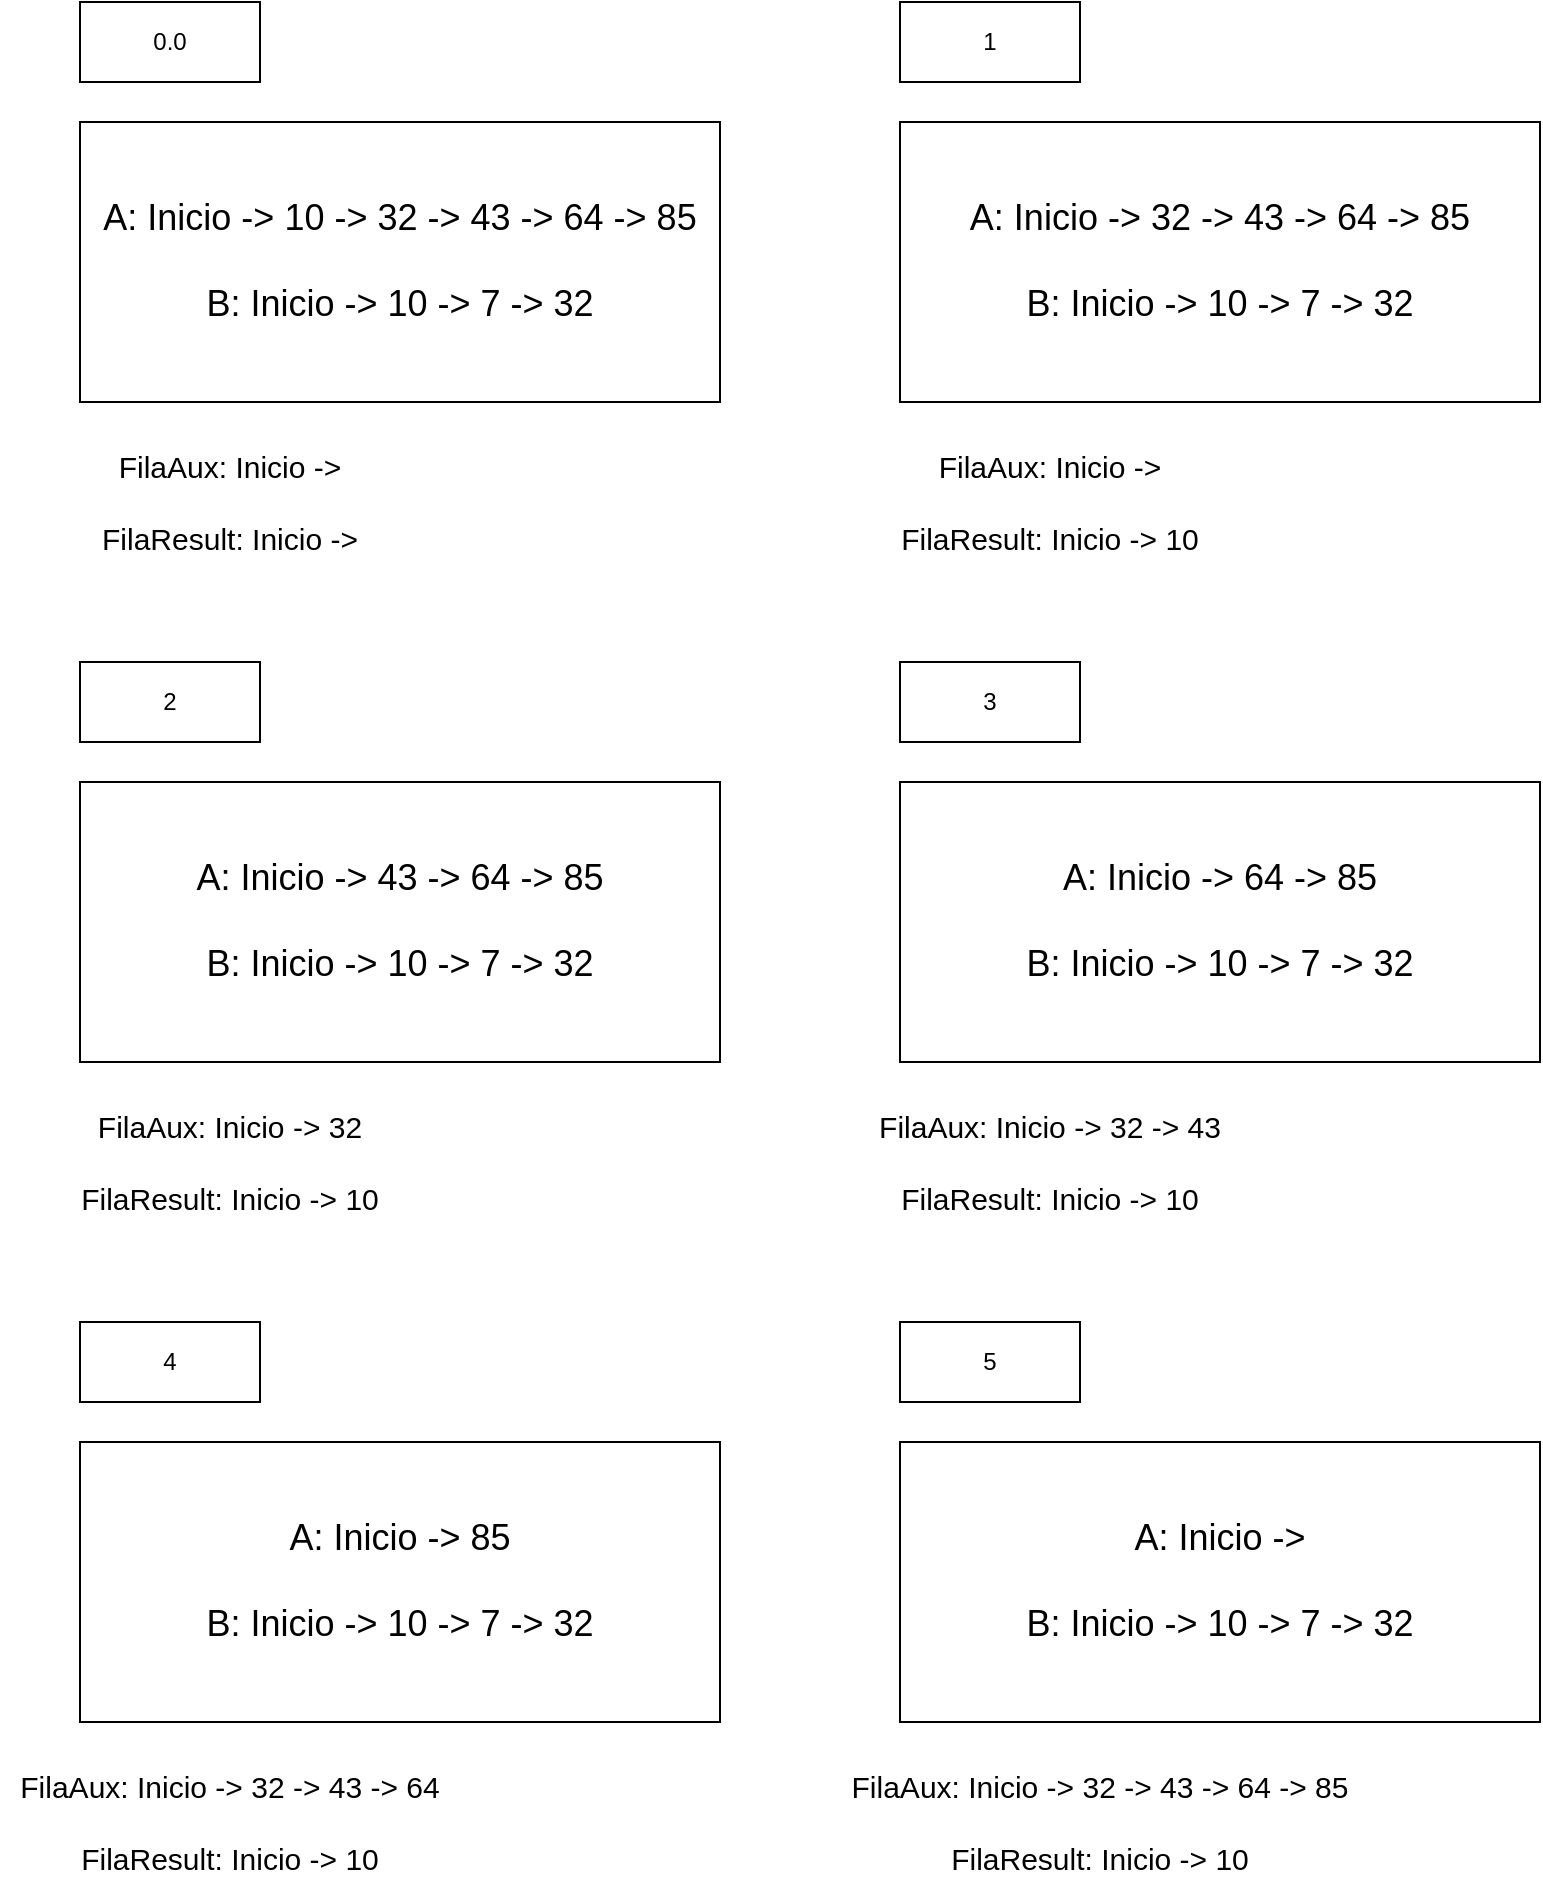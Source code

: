 <mxfile version="24.0.7" type="github" pages="4">
  <diagram name="Page-1" id="5g0Yd5IXbYsbMzt2oUqg">
    <mxGraphModel dx="1434" dy="750" grid="1" gridSize="10" guides="1" tooltips="1" connect="1" arrows="1" fold="1" page="1" pageScale="1" pageWidth="850" pageHeight="1100" math="0" shadow="0">
      <root>
        <mxCell id="0" />
        <mxCell id="1" parent="0" />
        <mxCell id="bThyTMWPluWL3778EPjQ-4" value="" style="rounded=0;whiteSpace=wrap;html=1;" vertex="1" parent="1">
          <mxGeometry x="40" y="80" width="320" height="140" as="geometry" />
        </mxCell>
        <mxCell id="bThyTMWPluWL3778EPjQ-5" value="&lt;div style=&quot;font-size: 18px;&quot;&gt;&lt;font style=&quot;font-size: 18px;&quot;&gt;A: Inicio -&amp;gt; 10 -&amp;gt; 32 -&amp;gt; 43 -&amp;gt; 64 -&amp;gt; 85&lt;/font&gt;&lt;/div&gt;&lt;div style=&quot;font-size: 18px;&quot;&gt;&lt;font style=&quot;font-size: 18px;&quot;&gt;&lt;br&gt;&lt;/font&gt;&lt;/div&gt;&lt;div style=&quot;font-size: 18px;&quot;&gt;&lt;font style=&quot;font-size: 18px;&quot;&gt;&lt;font style=&quot;font-size: 18px;&quot;&gt;B: Inicio -&amp;gt; 10 -&amp;gt; 7 -&amp;gt; 32&lt;/font&gt;&lt;font style=&quot;font-size: 18px;&quot;&gt;&lt;br&gt;&lt;/font&gt;&lt;/font&gt;&lt;/div&gt;" style="text;html=1;align=center;verticalAlign=middle;whiteSpace=wrap;rounded=0;" vertex="1" parent="1">
          <mxGeometry x="40" y="80" width="320" height="140" as="geometry" />
        </mxCell>
        <mxCell id="bThyTMWPluWL3778EPjQ-6" value="&lt;div style=&quot;font-size: 15px;&quot;&gt;FilaAux: Inicio -&amp;gt;&lt;/div&gt;&lt;div style=&quot;font-size: 15px;&quot;&gt;&lt;br style=&quot;font-size: 15px;&quot;&gt;&lt;/div&gt;&lt;div style=&quot;font-size: 15px;&quot;&gt;FilaResult: Inicio -&amp;gt;&lt;br style=&quot;font-size: 15px;&quot;&gt;&lt;/div&gt;" style="text;html=1;align=center;verticalAlign=middle;whiteSpace=wrap;rounded=0;fontSize=15;" vertex="1" parent="1">
          <mxGeometry y="240" width="230" height="60" as="geometry" />
        </mxCell>
        <mxCell id="bThyTMWPluWL3778EPjQ-7" value="" style="rounded=0;whiteSpace=wrap;html=1;" vertex="1" parent="1">
          <mxGeometry x="40" y="20" width="90" height="40" as="geometry" />
        </mxCell>
        <mxCell id="bThyTMWPluWL3778EPjQ-8" value="0.0" style="text;html=1;align=center;verticalAlign=middle;whiteSpace=wrap;rounded=0;" vertex="1" parent="1">
          <mxGeometry x="40" y="20" width="90" height="40" as="geometry" />
        </mxCell>
        <mxCell id="bThyTMWPluWL3778EPjQ-9" value="" style="rounded=0;whiteSpace=wrap;html=1;" vertex="1" parent="1">
          <mxGeometry x="450" y="80" width="320" height="140" as="geometry" />
        </mxCell>
        <mxCell id="bThyTMWPluWL3778EPjQ-10" value="&lt;div style=&quot;font-size: 18px;&quot;&gt;&lt;font style=&quot;font-size: 18px;&quot;&gt;A: Inicio -&amp;gt; 32 -&amp;gt; 43 -&amp;gt; 64 -&amp;gt; 85&lt;/font&gt;&lt;/div&gt;&lt;div style=&quot;font-size: 18px;&quot;&gt;&lt;font style=&quot;font-size: 18px;&quot;&gt;&lt;br&gt;&lt;/font&gt;&lt;/div&gt;&lt;div style=&quot;font-size: 18px;&quot;&gt;&lt;font style=&quot;font-size: 18px;&quot;&gt;&lt;font style=&quot;font-size: 18px;&quot;&gt;B: Inicio -&amp;gt; 10 -&amp;gt; 7 -&amp;gt; 32&lt;/font&gt;&lt;font style=&quot;font-size: 18px;&quot;&gt;&lt;br&gt;&lt;/font&gt;&lt;/font&gt;&lt;/div&gt;" style="text;html=1;align=center;verticalAlign=middle;whiteSpace=wrap;rounded=0;" vertex="1" parent="1">
          <mxGeometry x="450" y="80" width="320" height="140" as="geometry" />
        </mxCell>
        <mxCell id="bThyTMWPluWL3778EPjQ-11" value="&lt;div style=&quot;font-size: 15px;&quot;&gt;FilaAux: Inicio -&amp;gt;&lt;br style=&quot;font-size: 15px;&quot;&gt;&lt;/div&gt;&lt;div style=&quot;font-size: 15px;&quot;&gt;&lt;br style=&quot;font-size: 15px;&quot;&gt;&lt;/div&gt;&lt;div style=&quot;font-size: 15px;&quot;&gt;FilaResult: Inicio -&amp;gt; 10&lt;br style=&quot;font-size: 15px;&quot;&gt;&lt;/div&gt;" style="text;html=1;align=center;verticalAlign=middle;whiteSpace=wrap;rounded=0;fontSize=15;" vertex="1" parent="1">
          <mxGeometry x="410" y="240" width="230" height="60" as="geometry" />
        </mxCell>
        <mxCell id="bThyTMWPluWL3778EPjQ-12" value="" style="rounded=0;whiteSpace=wrap;html=1;" vertex="1" parent="1">
          <mxGeometry x="450" y="20" width="90" height="40" as="geometry" />
        </mxCell>
        <mxCell id="bThyTMWPluWL3778EPjQ-13" value="1" style="text;html=1;align=center;verticalAlign=middle;whiteSpace=wrap;rounded=0;" vertex="1" parent="1">
          <mxGeometry x="450" y="20" width="90" height="40" as="geometry" />
        </mxCell>
        <mxCell id="bThyTMWPluWL3778EPjQ-14" value="" style="rounded=0;whiteSpace=wrap;html=1;" vertex="1" parent="1">
          <mxGeometry x="40" y="410" width="320" height="140" as="geometry" />
        </mxCell>
        <mxCell id="bThyTMWPluWL3778EPjQ-15" value="&lt;div style=&quot;font-size: 18px;&quot;&gt;&lt;font style=&quot;font-size: 18px;&quot;&gt;A: Inicio -&amp;gt; 43 -&amp;gt; 64 -&amp;gt; 85&lt;/font&gt;&lt;/div&gt;&lt;div style=&quot;font-size: 18px;&quot;&gt;&lt;font style=&quot;font-size: 18px;&quot;&gt;&lt;br&gt;&lt;/font&gt;&lt;/div&gt;&lt;div style=&quot;font-size: 18px;&quot;&gt;&lt;font style=&quot;font-size: 18px;&quot;&gt;&lt;font style=&quot;font-size: 18px;&quot;&gt;B: Inicio -&amp;gt; 10 -&amp;gt; 7 -&amp;gt; 32&lt;/font&gt;&lt;font style=&quot;font-size: 18px;&quot;&gt;&lt;br&gt;&lt;/font&gt;&lt;/font&gt;&lt;/div&gt;" style="text;html=1;align=center;verticalAlign=middle;whiteSpace=wrap;rounded=0;" vertex="1" parent="1">
          <mxGeometry x="40" y="410" width="320" height="140" as="geometry" />
        </mxCell>
        <mxCell id="bThyTMWPluWL3778EPjQ-16" value="&lt;div style=&quot;font-size: 15px;&quot;&gt;FilaAux: Inicio -&amp;gt; 32&lt;br style=&quot;font-size: 15px;&quot;&gt;&lt;/div&gt;&lt;div style=&quot;font-size: 15px;&quot;&gt;&lt;br style=&quot;font-size: 15px;&quot;&gt;&lt;/div&gt;&lt;div style=&quot;font-size: 15px;&quot;&gt;FilaResult: Inicio -&amp;gt; 10&lt;br style=&quot;font-size: 15px;&quot;&gt;&lt;/div&gt;" style="text;html=1;align=center;verticalAlign=middle;whiteSpace=wrap;rounded=0;fontSize=15;" vertex="1" parent="1">
          <mxGeometry y="570" width="230" height="60" as="geometry" />
        </mxCell>
        <mxCell id="bThyTMWPluWL3778EPjQ-17" value="" style="rounded=0;whiteSpace=wrap;html=1;" vertex="1" parent="1">
          <mxGeometry x="40" y="350" width="90" height="40" as="geometry" />
        </mxCell>
        <mxCell id="bThyTMWPluWL3778EPjQ-18" value="2" style="text;html=1;align=center;verticalAlign=middle;whiteSpace=wrap;rounded=0;" vertex="1" parent="1">
          <mxGeometry x="40" y="350" width="90" height="40" as="geometry" />
        </mxCell>
        <mxCell id="bThyTMWPluWL3778EPjQ-19" value="" style="rounded=0;whiteSpace=wrap;html=1;" vertex="1" parent="1">
          <mxGeometry x="450" y="410" width="320" height="140" as="geometry" />
        </mxCell>
        <mxCell id="bThyTMWPluWL3778EPjQ-20" value="&lt;div style=&quot;font-size: 18px;&quot;&gt;&lt;font style=&quot;font-size: 18px;&quot;&gt;A: Inicio -&amp;gt; 64 -&amp;gt; 85&lt;/font&gt;&lt;/div&gt;&lt;div style=&quot;font-size: 18px;&quot;&gt;&lt;font style=&quot;font-size: 18px;&quot;&gt;&lt;br&gt;&lt;/font&gt;&lt;/div&gt;&lt;div style=&quot;font-size: 18px;&quot;&gt;&lt;font style=&quot;font-size: 18px;&quot;&gt;&lt;font style=&quot;font-size: 18px;&quot;&gt;B: Inicio -&amp;gt; 10 -&amp;gt; 7 -&amp;gt; 32&lt;/font&gt;&lt;font style=&quot;font-size: 18px;&quot;&gt;&lt;br&gt;&lt;/font&gt;&lt;/font&gt;&lt;/div&gt;" style="text;html=1;align=center;verticalAlign=middle;whiteSpace=wrap;rounded=0;" vertex="1" parent="1">
          <mxGeometry x="450" y="410" width="320" height="140" as="geometry" />
        </mxCell>
        <mxCell id="bThyTMWPluWL3778EPjQ-21" value="&lt;div style=&quot;font-size: 15px;&quot;&gt;FilaAux: Inicio -&amp;gt; 32 -&amp;gt; 43&lt;br style=&quot;font-size: 15px;&quot;&gt;&lt;/div&gt;&lt;div style=&quot;font-size: 15px;&quot;&gt;&lt;br style=&quot;font-size: 15px;&quot;&gt;&lt;/div&gt;&lt;div style=&quot;font-size: 15px;&quot;&gt;FilaResult: Inicio -&amp;gt; 10&lt;br style=&quot;font-size: 15px;&quot;&gt;&lt;/div&gt;" style="text;html=1;align=center;verticalAlign=middle;whiteSpace=wrap;rounded=0;fontSize=15;" vertex="1" parent="1">
          <mxGeometry x="410" y="570" width="230" height="60" as="geometry" />
        </mxCell>
        <mxCell id="bThyTMWPluWL3778EPjQ-22" value="" style="rounded=0;whiteSpace=wrap;html=1;" vertex="1" parent="1">
          <mxGeometry x="450" y="350" width="90" height="40" as="geometry" />
        </mxCell>
        <mxCell id="bThyTMWPluWL3778EPjQ-23" value="3" style="text;html=1;align=center;verticalAlign=middle;whiteSpace=wrap;rounded=0;" vertex="1" parent="1">
          <mxGeometry x="450" y="350" width="90" height="40" as="geometry" />
        </mxCell>
        <mxCell id="bThyTMWPluWL3778EPjQ-24" value="" style="rounded=0;whiteSpace=wrap;html=1;" vertex="1" parent="1">
          <mxGeometry x="40" y="740" width="320" height="140" as="geometry" />
        </mxCell>
        <mxCell id="bThyTMWPluWL3778EPjQ-25" value="&lt;div style=&quot;font-size: 18px;&quot;&gt;&lt;font style=&quot;font-size: 18px;&quot;&gt;A: Inicio -&amp;gt; 85&lt;/font&gt;&lt;/div&gt;&lt;div style=&quot;font-size: 18px;&quot;&gt;&lt;font style=&quot;font-size: 18px;&quot;&gt;&lt;br&gt;&lt;/font&gt;&lt;/div&gt;&lt;div style=&quot;font-size: 18px;&quot;&gt;&lt;font style=&quot;font-size: 18px;&quot;&gt;&lt;font style=&quot;font-size: 18px;&quot;&gt;B: Inicio -&amp;gt; 10 -&amp;gt; 7 -&amp;gt; 32&lt;/font&gt;&lt;font style=&quot;font-size: 18px;&quot;&gt;&lt;br&gt;&lt;/font&gt;&lt;/font&gt;&lt;/div&gt;" style="text;html=1;align=center;verticalAlign=middle;whiteSpace=wrap;rounded=0;" vertex="1" parent="1">
          <mxGeometry x="40" y="740" width="320" height="140" as="geometry" />
        </mxCell>
        <mxCell id="bThyTMWPluWL3778EPjQ-26" value="&lt;div style=&quot;font-size: 15px;&quot;&gt;FilaAux: Inicio -&amp;gt; 32 -&amp;gt; 43 -&amp;gt; 64&lt;br style=&quot;font-size: 15px;&quot;&gt;&lt;/div&gt;&lt;div style=&quot;font-size: 15px;&quot;&gt;&lt;br style=&quot;font-size: 15px;&quot;&gt;&lt;/div&gt;&lt;div style=&quot;font-size: 15px;&quot;&gt;FilaResult: Inicio -&amp;gt; 10&lt;br style=&quot;font-size: 15px;&quot;&gt;&lt;/div&gt;" style="text;html=1;align=center;verticalAlign=middle;whiteSpace=wrap;rounded=0;fontSize=15;" vertex="1" parent="1">
          <mxGeometry y="900" width="230" height="60" as="geometry" />
        </mxCell>
        <mxCell id="bThyTMWPluWL3778EPjQ-27" value="" style="rounded=0;whiteSpace=wrap;html=1;" vertex="1" parent="1">
          <mxGeometry x="40" y="680" width="90" height="40" as="geometry" />
        </mxCell>
        <mxCell id="bThyTMWPluWL3778EPjQ-28" value="4" style="text;html=1;align=center;verticalAlign=middle;whiteSpace=wrap;rounded=0;" vertex="1" parent="1">
          <mxGeometry x="40" y="680" width="90" height="40" as="geometry" />
        </mxCell>
        <mxCell id="bThyTMWPluWL3778EPjQ-29" value="" style="rounded=0;whiteSpace=wrap;html=1;" vertex="1" parent="1">
          <mxGeometry x="450" y="740" width="320" height="140" as="geometry" />
        </mxCell>
        <mxCell id="bThyTMWPluWL3778EPjQ-30" value="&lt;div style=&quot;font-size: 18px;&quot;&gt;&lt;font style=&quot;font-size: 18px;&quot;&gt;A: Inicio -&amp;gt;&lt;br&gt;&lt;/font&gt;&lt;/div&gt;&lt;div style=&quot;font-size: 18px;&quot;&gt;&lt;font style=&quot;font-size: 18px;&quot;&gt;&lt;br&gt;&lt;/font&gt;&lt;/div&gt;&lt;div style=&quot;font-size: 18px;&quot;&gt;&lt;font style=&quot;font-size: 18px;&quot;&gt;&lt;font style=&quot;font-size: 18px;&quot;&gt;B: Inicio -&amp;gt; 10 -&amp;gt; 7 -&amp;gt; 32&lt;/font&gt;&lt;font style=&quot;font-size: 18px;&quot;&gt;&lt;br&gt;&lt;/font&gt;&lt;/font&gt;&lt;/div&gt;" style="text;html=1;align=center;verticalAlign=middle;whiteSpace=wrap;rounded=0;" vertex="1" parent="1">
          <mxGeometry x="450" y="740" width="320" height="140" as="geometry" />
        </mxCell>
        <mxCell id="bThyTMWPluWL3778EPjQ-31" value="&lt;div style=&quot;font-size: 15px;&quot;&gt;FilaAux: Inicio -&amp;gt; 32 -&amp;gt; 43 -&amp;gt; 64 -&amp;gt; 85&lt;br style=&quot;font-size: 15px;&quot;&gt;&lt;/div&gt;&lt;div style=&quot;font-size: 15px;&quot;&gt;&lt;br style=&quot;font-size: 15px;&quot;&gt;&lt;/div&gt;&lt;div style=&quot;font-size: 15px;&quot;&gt;FilaResult: Inicio -&amp;gt; 10&lt;br style=&quot;font-size: 15px;&quot;&gt;&lt;/div&gt;" style="text;html=1;align=center;verticalAlign=middle;whiteSpace=wrap;rounded=0;fontSize=15;" vertex="1" parent="1">
          <mxGeometry x="410" y="900" width="280" height="60" as="geometry" />
        </mxCell>
        <mxCell id="bThyTMWPluWL3778EPjQ-32" value="" style="rounded=0;whiteSpace=wrap;html=1;" vertex="1" parent="1">
          <mxGeometry x="450" y="680" width="90" height="40" as="geometry" />
        </mxCell>
        <mxCell id="bThyTMWPluWL3778EPjQ-33" value="5" style="text;html=1;align=center;verticalAlign=middle;whiteSpace=wrap;rounded=0;" vertex="1" parent="1">
          <mxGeometry x="450" y="680" width="90" height="40" as="geometry" />
        </mxCell>
      </root>
    </mxGraphModel>
  </diagram>
  <diagram name="Page-2" id="-iJvT_hOwHLZns0qrKmi">
    <mxGraphModel dx="1434" dy="750" grid="1" gridSize="10" guides="1" tooltips="1" connect="1" arrows="1" fold="1" page="1" pageScale="1" pageWidth="850" pageHeight="1100" math="0" shadow="0">
      <root>
        <mxCell id="IJjqmRPqJ1MEidAl5n88-0" />
        <mxCell id="IJjqmRPqJ1MEidAl5n88-1" parent="IJjqmRPqJ1MEidAl5n88-0" />
        <mxCell id="IJjqmRPqJ1MEidAl5n88-27" value="" style="rounded=0;whiteSpace=wrap;html=1;" vertex="1" parent="IJjqmRPqJ1MEidAl5n88-1">
          <mxGeometry x="50" y="80" width="320" height="140" as="geometry" />
        </mxCell>
        <mxCell id="IJjqmRPqJ1MEidAl5n88-28" value="&lt;div style=&quot;font-size: 18px;&quot;&gt;&lt;font style=&quot;font-size: 18px;&quot;&gt;A: Inicio -&amp;gt;&lt;br&gt;&lt;/font&gt;&lt;/div&gt;&lt;div style=&quot;font-size: 18px;&quot;&gt;&lt;font style=&quot;font-size: 18px;&quot;&gt;&lt;br&gt;&lt;/font&gt;&lt;/div&gt;&lt;div style=&quot;font-size: 18px;&quot;&gt;&lt;font style=&quot;font-size: 18px;&quot;&gt;&lt;font style=&quot;font-size: 18px;&quot;&gt;B: Inicio -&amp;gt; 7 -&amp;gt; 32&lt;/font&gt;&lt;font style=&quot;font-size: 18px;&quot;&gt;&lt;br&gt;&lt;/font&gt;&lt;/font&gt;&lt;/div&gt;" style="text;html=1;align=center;verticalAlign=middle;whiteSpace=wrap;rounded=0;" vertex="1" parent="IJjqmRPqJ1MEidAl5n88-1">
          <mxGeometry x="50" y="80" width="320" height="140" as="geometry" />
        </mxCell>
        <mxCell id="IJjqmRPqJ1MEidAl5n88-29" value="&lt;div style=&quot;font-size: 15px;&quot;&gt;FilaAux: Inicio -&amp;gt; 32 -&amp;gt; 43 -&amp;gt; 64 -&amp;gt; 85&lt;br style=&quot;font-size: 15px;&quot;&gt;&lt;/div&gt;&lt;div style=&quot;font-size: 15px;&quot;&gt;&lt;br style=&quot;font-size: 15px;&quot;&gt;&lt;/div&gt;&lt;div style=&quot;font-size: 15px;&quot;&gt;FilaResult: Inicio -&amp;gt; 10&lt;br style=&quot;font-size: 15px;&quot;&gt;&lt;/div&gt;" style="text;html=1;align=center;verticalAlign=middle;whiteSpace=wrap;rounded=0;fontSize=15;" vertex="1" parent="IJjqmRPqJ1MEidAl5n88-1">
          <mxGeometry x="10" y="240" width="280" height="60" as="geometry" />
        </mxCell>
        <mxCell id="IJjqmRPqJ1MEidAl5n88-30" value="" style="rounded=0;whiteSpace=wrap;html=1;" vertex="1" parent="IJjqmRPqJ1MEidAl5n88-1">
          <mxGeometry x="50" y="20" width="90" height="40" as="geometry" />
        </mxCell>
        <mxCell id="IJjqmRPqJ1MEidAl5n88-31" value="6" style="text;html=1;align=center;verticalAlign=middle;whiteSpace=wrap;rounded=0;" vertex="1" parent="IJjqmRPqJ1MEidAl5n88-1">
          <mxGeometry x="50" y="20" width="90" height="40" as="geometry" />
        </mxCell>
        <mxCell id="9rWktrnE6TO9M0ugiFey-0" value="" style="rounded=0;whiteSpace=wrap;html=1;" vertex="1" parent="IJjqmRPqJ1MEidAl5n88-1">
          <mxGeometry x="450" y="80" width="320" height="140" as="geometry" />
        </mxCell>
        <mxCell id="9rWktrnE6TO9M0ugiFey-1" value="&lt;div style=&quot;font-size: 18px;&quot;&gt;&lt;font style=&quot;font-size: 18px;&quot;&gt;A: Inicio -&amp;gt;&lt;br&gt;&lt;/font&gt;&lt;/div&gt;&lt;div style=&quot;font-size: 18px;&quot;&gt;&lt;font style=&quot;font-size: 18px;&quot;&gt;&lt;br&gt;&lt;/font&gt;&lt;/div&gt;&lt;div style=&quot;font-size: 18px;&quot;&gt;&lt;font style=&quot;font-size: 18px;&quot;&gt;&lt;font style=&quot;font-size: 18px;&quot;&gt;B: Inicio -&amp;gt; 7 -&amp;gt; 32&lt;/font&gt;&lt;font style=&quot;font-size: 18px;&quot;&gt;&lt;br&gt;&lt;/font&gt;&lt;/font&gt;&lt;/div&gt;" style="text;html=1;align=center;verticalAlign=middle;whiteSpace=wrap;rounded=0;" vertex="1" parent="IJjqmRPqJ1MEidAl5n88-1">
          <mxGeometry x="450" y="80" width="320" height="140" as="geometry" />
        </mxCell>
        <mxCell id="9rWktrnE6TO9M0ugiFey-2" value="&lt;div style=&quot;font-size: 15px;&quot;&gt;FilaAux: Inicio -&amp;gt; 32 -&amp;gt; 43 -&amp;gt; 64 -&amp;gt; 85&lt;br style=&quot;font-size: 15px;&quot;&gt;&lt;/div&gt;&lt;div style=&quot;font-size: 15px;&quot;&gt;&lt;br style=&quot;font-size: 15px;&quot;&gt;&lt;/div&gt;&lt;div style=&quot;font-size: 15px;&quot;&gt;FilaResult: Inicio -&amp;gt; 10&lt;br style=&quot;font-size: 15px;&quot;&gt;&lt;/div&gt;" style="text;html=1;align=center;verticalAlign=middle;whiteSpace=wrap;rounded=0;fontSize=15;" vertex="1" parent="IJjqmRPqJ1MEidAl5n88-1">
          <mxGeometry x="410" y="240" width="280" height="60" as="geometry" />
        </mxCell>
        <mxCell id="9rWktrnE6TO9M0ugiFey-3" value="" style="rounded=0;whiteSpace=wrap;html=1;" vertex="1" parent="IJjqmRPqJ1MEidAl5n88-1">
          <mxGeometry x="450" y="20" width="90" height="40" as="geometry" />
        </mxCell>
        <mxCell id="9rWktrnE6TO9M0ugiFey-4" value="7" style="text;html=1;align=center;verticalAlign=middle;whiteSpace=wrap;rounded=0;" vertex="1" parent="IJjqmRPqJ1MEidAl5n88-1">
          <mxGeometry x="450" y="20" width="90" height="40" as="geometry" />
        </mxCell>
        <mxCell id="9rWktrnE6TO9M0ugiFey-5" value="" style="rounded=1;whiteSpace=wrap;html=1;" vertex="1" parent="IJjqmRPqJ1MEidAl5n88-1">
          <mxGeometry x="770" y="230" width="70" height="40" as="geometry" />
        </mxCell>
        <mxCell id="9rWktrnE6TO9M0ugiFey-6" value="&lt;font style=&quot;font-size: 16px;&quot;&gt;Copy&lt;/font&gt;" style="text;html=1;align=center;verticalAlign=middle;whiteSpace=wrap;rounded=0;" vertex="1" parent="IJjqmRPqJ1MEidAl5n88-1">
          <mxGeometry x="770" y="230" width="70" height="40" as="geometry" />
        </mxCell>
        <mxCell id="9rWktrnE6TO9M0ugiFey-7" value="" style="endArrow=classic;html=1;rounded=0;exitX=0;exitY=0.5;exitDx=0;exitDy=0;" edge="1" parent="IJjqmRPqJ1MEidAl5n88-1" source="9rWktrnE6TO9M0ugiFey-6">
          <mxGeometry width="50" height="50" relative="1" as="geometry">
            <mxPoint x="420" y="300" as="sourcePoint" />
            <mxPoint x="700" y="250" as="targetPoint" />
          </mxGeometry>
        </mxCell>
        <mxCell id="9rWktrnE6TO9M0ugiFey-8" value="" style="rounded=0;whiteSpace=wrap;html=1;" vertex="1" parent="IJjqmRPqJ1MEidAl5n88-1">
          <mxGeometry x="50" y="390" width="320" height="140" as="geometry" />
        </mxCell>
        <mxCell id="9rWktrnE6TO9M0ugiFey-9" value="&lt;div style=&quot;font-size: 18px;&quot;&gt;&lt;font style=&quot;font-size: 18px;&quot;&gt;A: Inicio -&amp;gt; &lt;/font&gt;32 -&amp;gt; 43 -&amp;gt; 64 -&amp;gt; 85&lt;/div&gt;&lt;div style=&quot;font-size: 18px;&quot;&gt;&lt;font style=&quot;font-size: 18px;&quot;&gt;&lt;br&gt;&lt;/font&gt;&lt;/div&gt;&lt;div style=&quot;font-size: 18px;&quot;&gt;&lt;font style=&quot;font-size: 18px;&quot;&gt;&lt;font style=&quot;font-size: 18px;&quot;&gt;B: Inicio -&amp;gt; 7 -&amp;gt; 32&lt;/font&gt;&lt;font style=&quot;font-size: 18px;&quot;&gt;&lt;br&gt;&lt;/font&gt;&lt;/font&gt;&lt;/div&gt;" style="text;html=1;align=center;verticalAlign=middle;whiteSpace=wrap;rounded=0;" vertex="1" parent="IJjqmRPqJ1MEidAl5n88-1">
          <mxGeometry x="50" y="390" width="320" height="140" as="geometry" />
        </mxCell>
        <mxCell id="9rWktrnE6TO9M0ugiFey-10" value="&lt;div style=&quot;font-size: 15px;&quot;&gt;FilaAux: Inicio -&amp;gt; &lt;br style=&quot;font-size: 15px;&quot;&gt;&lt;/div&gt;&lt;div style=&quot;font-size: 15px;&quot;&gt;&lt;br style=&quot;font-size: 15px;&quot;&gt;&lt;/div&gt;&lt;div style=&quot;font-size: 15px;&quot;&gt;FilaResult: Inicio -&amp;gt; 10&lt;br style=&quot;font-size: 15px;&quot;&gt;&lt;/div&gt;" style="text;html=1;align=center;verticalAlign=middle;whiteSpace=wrap;rounded=0;fontSize=15;" vertex="1" parent="IJjqmRPqJ1MEidAl5n88-1">
          <mxGeometry x="10" y="550" width="280" height="60" as="geometry" />
        </mxCell>
        <mxCell id="9rWktrnE6TO9M0ugiFey-11" value="" style="rounded=0;whiteSpace=wrap;html=1;" vertex="1" parent="IJjqmRPqJ1MEidAl5n88-1">
          <mxGeometry x="50" y="330" width="90" height="40" as="geometry" />
        </mxCell>
        <mxCell id="9rWktrnE6TO9M0ugiFey-12" value="8" style="text;html=1;align=center;verticalAlign=middle;whiteSpace=wrap;rounded=0;" vertex="1" parent="IJjqmRPqJ1MEidAl5n88-1">
          <mxGeometry x="50" y="330" width="90" height="40" as="geometry" />
        </mxCell>
        <mxCell id="9rWktrnE6TO9M0ugiFey-13" value="" style="rounded=0;whiteSpace=wrap;html=1;" vertex="1" parent="IJjqmRPqJ1MEidAl5n88-1">
          <mxGeometry x="465" y="390" width="320" height="140" as="geometry" />
        </mxCell>
        <mxCell id="9rWktrnE6TO9M0ugiFey-14" value="&lt;div style=&quot;font-size: 18px;&quot;&gt;&lt;font style=&quot;font-size: 18px;&quot;&gt;A: Inicio &lt;/font&gt;-&amp;gt; 43 -&amp;gt; 64 -&amp;gt; 85&lt;/div&gt;&lt;div style=&quot;font-size: 18px;&quot;&gt;&lt;font style=&quot;font-size: 18px;&quot;&gt;&lt;br&gt;&lt;/font&gt;&lt;/div&gt;&lt;div style=&quot;font-size: 18px;&quot;&gt;&lt;font style=&quot;font-size: 18px;&quot;&gt;&lt;font style=&quot;font-size: 18px;&quot;&gt;B: Inicio -&amp;gt; 7 -&amp;gt; 32&lt;/font&gt;&lt;font style=&quot;font-size: 18px;&quot;&gt;&lt;br&gt;&lt;/font&gt;&lt;/font&gt;&lt;/div&gt;" style="text;html=1;align=center;verticalAlign=middle;whiteSpace=wrap;rounded=0;" vertex="1" parent="IJjqmRPqJ1MEidAl5n88-1">
          <mxGeometry x="465" y="390" width="320" height="140" as="geometry" />
        </mxCell>
        <mxCell id="9rWktrnE6TO9M0ugiFey-15" value="&lt;div style=&quot;font-size: 15px;&quot;&gt;FilaAux: Inicio -&amp;gt; 32&lt;br style=&quot;font-size: 15px;&quot;&gt;&lt;/div&gt;&lt;div style=&quot;font-size: 15px;&quot;&gt;&lt;br style=&quot;font-size: 15px;&quot;&gt;&lt;/div&gt;&lt;div style=&quot;font-size: 15px;&quot;&gt;FilaResult: Inicio -&amp;gt; 10&lt;br style=&quot;font-size: 15px;&quot;&gt;&lt;/div&gt;" style="text;html=1;align=center;verticalAlign=middle;whiteSpace=wrap;rounded=0;fontSize=15;" vertex="1" parent="IJjqmRPqJ1MEidAl5n88-1">
          <mxGeometry x="425" y="550" width="280" height="60" as="geometry" />
        </mxCell>
        <mxCell id="9rWktrnE6TO9M0ugiFey-16" value="" style="rounded=0;whiteSpace=wrap;html=1;" vertex="1" parent="IJjqmRPqJ1MEidAl5n88-1">
          <mxGeometry x="465" y="330" width="90" height="40" as="geometry" />
        </mxCell>
        <mxCell id="9rWktrnE6TO9M0ugiFey-17" value="9" style="text;html=1;align=center;verticalAlign=middle;whiteSpace=wrap;rounded=0;" vertex="1" parent="IJjqmRPqJ1MEidAl5n88-1">
          <mxGeometry x="465" y="330" width="90" height="40" as="geometry" />
        </mxCell>
        <mxCell id="9rWktrnE6TO9M0ugiFey-18" value="" style="rounded=0;whiteSpace=wrap;html=1;" vertex="1" parent="IJjqmRPqJ1MEidAl5n88-1">
          <mxGeometry x="50" y="720" width="320" height="140" as="geometry" />
        </mxCell>
        <mxCell id="9rWktrnE6TO9M0ugiFey-19" value="&lt;div style=&quot;font-size: 18px;&quot;&gt;&lt;font style=&quot;font-size: 18px;&quot;&gt;A: Inicio &lt;/font&gt;-&amp;gt; 64 -&amp;gt; 85&lt;/div&gt;&lt;div style=&quot;font-size: 18px;&quot;&gt;&lt;font style=&quot;font-size: 18px;&quot;&gt;&lt;br&gt;&lt;/font&gt;&lt;/div&gt;&lt;div style=&quot;font-size: 18px;&quot;&gt;&lt;font style=&quot;font-size: 18px;&quot;&gt;&lt;font style=&quot;font-size: 18px;&quot;&gt;B: Inicio -&amp;gt; 7 -&amp;gt; 32&lt;/font&gt;&lt;font style=&quot;font-size: 18px;&quot;&gt;&lt;br&gt;&lt;/font&gt;&lt;/font&gt;&lt;/div&gt;" style="text;html=1;align=center;verticalAlign=middle;whiteSpace=wrap;rounded=0;" vertex="1" parent="IJjqmRPqJ1MEidAl5n88-1">
          <mxGeometry x="50" y="720" width="320" height="140" as="geometry" />
        </mxCell>
        <mxCell id="9rWktrnE6TO9M0ugiFey-20" value="&lt;div style=&quot;font-size: 15px;&quot;&gt;FilaAux: Inicio -&amp;gt; 32 -&amp;gt; 43&lt;br style=&quot;font-size: 15px;&quot;&gt;&lt;/div&gt;&lt;div style=&quot;font-size: 15px;&quot;&gt;&lt;br style=&quot;font-size: 15px;&quot;&gt;&lt;/div&gt;&lt;div style=&quot;font-size: 15px;&quot;&gt;FilaResult: Inicio -&amp;gt; 10&lt;br style=&quot;font-size: 15px;&quot;&gt;&lt;/div&gt;" style="text;html=1;align=center;verticalAlign=middle;whiteSpace=wrap;rounded=0;fontSize=15;" vertex="1" parent="IJjqmRPqJ1MEidAl5n88-1">
          <mxGeometry x="10" y="880" width="280" height="60" as="geometry" />
        </mxCell>
        <mxCell id="9rWktrnE6TO9M0ugiFey-21" value="" style="rounded=0;whiteSpace=wrap;html=1;" vertex="1" parent="IJjqmRPqJ1MEidAl5n88-1">
          <mxGeometry x="50" y="660" width="90" height="40" as="geometry" />
        </mxCell>
        <mxCell id="9rWktrnE6TO9M0ugiFey-22" value="10" style="text;html=1;align=center;verticalAlign=middle;whiteSpace=wrap;rounded=0;" vertex="1" parent="IJjqmRPqJ1MEidAl5n88-1">
          <mxGeometry x="50" y="660" width="90" height="40" as="geometry" />
        </mxCell>
        <mxCell id="9rWktrnE6TO9M0ugiFey-23" value="" style="rounded=0;whiteSpace=wrap;html=1;" vertex="1" parent="IJjqmRPqJ1MEidAl5n88-1">
          <mxGeometry x="450" y="720" width="320" height="140" as="geometry" />
        </mxCell>
        <mxCell id="9rWktrnE6TO9M0ugiFey-24" value="&lt;div style=&quot;font-size: 18px;&quot;&gt;&lt;font style=&quot;font-size: 18px;&quot;&gt;A: Inicio &lt;/font&gt;-&amp;gt; 85&lt;/div&gt;&lt;div style=&quot;font-size: 18px;&quot;&gt;&lt;font style=&quot;font-size: 18px;&quot;&gt;&lt;br&gt;&lt;/font&gt;&lt;/div&gt;&lt;div style=&quot;font-size: 18px;&quot;&gt;&lt;font style=&quot;font-size: 18px;&quot;&gt;&lt;font style=&quot;font-size: 18px;&quot;&gt;B: Inicio -&amp;gt; 7 -&amp;gt; 32&lt;/font&gt;&lt;font style=&quot;font-size: 18px;&quot;&gt;&lt;br&gt;&lt;/font&gt;&lt;/font&gt;&lt;/div&gt;" style="text;html=1;align=center;verticalAlign=middle;whiteSpace=wrap;rounded=0;" vertex="1" parent="IJjqmRPqJ1MEidAl5n88-1">
          <mxGeometry x="450" y="720" width="320" height="140" as="geometry" />
        </mxCell>
        <mxCell id="9rWktrnE6TO9M0ugiFey-25" value="&lt;div style=&quot;font-size: 15px;&quot;&gt;FilaAux: Inicio -&amp;gt; 32 -&amp;gt; 43 -&amp;gt; 64&lt;br style=&quot;font-size: 15px;&quot;&gt;&lt;/div&gt;&lt;div style=&quot;font-size: 15px;&quot;&gt;&lt;br style=&quot;font-size: 15px;&quot;&gt;&lt;/div&gt;&lt;div style=&quot;font-size: 15px;&quot;&gt;FilaResult: Inicio -&amp;gt; 10&lt;br style=&quot;font-size: 15px;&quot;&gt;&lt;/div&gt;" style="text;html=1;align=center;verticalAlign=middle;whiteSpace=wrap;rounded=0;fontSize=15;" vertex="1" parent="IJjqmRPqJ1MEidAl5n88-1">
          <mxGeometry x="410" y="880" width="280" height="60" as="geometry" />
        </mxCell>
        <mxCell id="9rWktrnE6TO9M0ugiFey-26" value="" style="rounded=0;whiteSpace=wrap;html=1;" vertex="1" parent="IJjqmRPqJ1MEidAl5n88-1">
          <mxGeometry x="450" y="660" width="90" height="40" as="geometry" />
        </mxCell>
        <mxCell id="9rWktrnE6TO9M0ugiFey-27" value="11" style="text;html=1;align=center;verticalAlign=middle;whiteSpace=wrap;rounded=0;" vertex="1" parent="IJjqmRPqJ1MEidAl5n88-1">
          <mxGeometry x="450" y="660" width="90" height="40" as="geometry" />
        </mxCell>
      </root>
    </mxGraphModel>
  </diagram>
  <diagram name="Page-3" id="DXZQP1pVr_mh8cYFj3om">
    <mxGraphModel dx="1434" dy="750" grid="1" gridSize="10" guides="1" tooltips="1" connect="1" arrows="1" fold="1" page="1" pageScale="1" pageWidth="850" pageHeight="1100" math="0" shadow="0">
      <root>
        <mxCell id="HriDVlKTwnP9Hahq-CoX-0" />
        <mxCell id="HriDVlKTwnP9Hahq-CoX-1" parent="HriDVlKTwnP9Hahq-CoX-0" />
        <mxCell id="ouPmVKqG5ONRr7UBSuLG-0" value="" style="rounded=0;whiteSpace=wrap;html=1;" vertex="1" parent="HriDVlKTwnP9Hahq-CoX-1">
          <mxGeometry x="50" y="80" width="320" height="140" as="geometry" />
        </mxCell>
        <mxCell id="ouPmVKqG5ONRr7UBSuLG-1" value="&lt;div style=&quot;font-size: 18px;&quot;&gt;&lt;font style=&quot;font-size: 18px;&quot;&gt;A: Inicio &lt;/font&gt;-&amp;gt; &lt;br&gt;&lt;/div&gt;&lt;div style=&quot;font-size: 18px;&quot;&gt;&lt;font style=&quot;font-size: 18px;&quot;&gt;&lt;br&gt;&lt;/font&gt;&lt;/div&gt;&lt;div style=&quot;font-size: 18px;&quot;&gt;&lt;font style=&quot;font-size: 18px;&quot;&gt;&lt;font style=&quot;font-size: 18px;&quot;&gt;B: Inicio -&amp;gt; 7 -&amp;gt; 32&lt;/font&gt;&lt;font style=&quot;font-size: 18px;&quot;&gt;&lt;br&gt;&lt;/font&gt;&lt;/font&gt;&lt;/div&gt;" style="text;html=1;align=center;verticalAlign=middle;whiteSpace=wrap;rounded=0;" vertex="1" parent="HriDVlKTwnP9Hahq-CoX-1">
          <mxGeometry x="50" y="80" width="320" height="140" as="geometry" />
        </mxCell>
        <mxCell id="ouPmVKqG5ONRr7UBSuLG-2" value="&lt;div style=&quot;font-size: 15px;&quot;&gt;FilaAux: Inicio -&amp;gt; 32 -&amp;gt; 43 -&amp;gt; 64 -&amp;gt; 85&lt;br style=&quot;font-size: 15px;&quot;&gt;&lt;/div&gt;&lt;div style=&quot;font-size: 15px;&quot;&gt;&lt;br style=&quot;font-size: 15px;&quot;&gt;&lt;/div&gt;&lt;div style=&quot;font-size: 15px;&quot;&gt;FilaResult: Inicio -&amp;gt; 10&lt;br style=&quot;font-size: 15px;&quot;&gt;&lt;/div&gt;" style="text;html=1;align=center;verticalAlign=middle;whiteSpace=wrap;rounded=0;fontSize=15;" vertex="1" parent="HriDVlKTwnP9Hahq-CoX-1">
          <mxGeometry x="10" y="240" width="280" height="60" as="geometry" />
        </mxCell>
        <mxCell id="ouPmVKqG5ONRr7UBSuLG-3" value="" style="rounded=0;whiteSpace=wrap;html=1;" vertex="1" parent="HriDVlKTwnP9Hahq-CoX-1">
          <mxGeometry x="50" y="20" width="90" height="40" as="geometry" />
        </mxCell>
        <mxCell id="ouPmVKqG5ONRr7UBSuLG-4" value="12" style="text;html=1;align=center;verticalAlign=middle;whiteSpace=wrap;rounded=0;" vertex="1" parent="HriDVlKTwnP9Hahq-CoX-1">
          <mxGeometry x="50" y="20" width="90" height="40" as="geometry" />
        </mxCell>
        <mxCell id="28KV-CDAEPQ6LhCfVKQ_-0" value="" style="rounded=0;whiteSpace=wrap;html=1;" vertex="1" parent="HriDVlKTwnP9Hahq-CoX-1">
          <mxGeometry x="465" y="80" width="320" height="140" as="geometry" />
        </mxCell>
        <mxCell id="28KV-CDAEPQ6LhCfVKQ_-1" value="&lt;div style=&quot;font-size: 18px;&quot;&gt;&lt;font style=&quot;font-size: 18px;&quot;&gt;A: Inicio &lt;/font&gt;-&amp;gt; &lt;br&gt;&lt;/div&gt;&lt;div style=&quot;font-size: 18px;&quot;&gt;&lt;font style=&quot;font-size: 18px;&quot;&gt;&lt;br&gt;&lt;/font&gt;&lt;/div&gt;&lt;div style=&quot;font-size: 18px;&quot;&gt;&lt;font style=&quot;font-size: 18px;&quot;&gt;&lt;font style=&quot;font-size: 18px;&quot;&gt;B: Inicio -&amp;gt; 32&lt;/font&gt;&lt;font style=&quot;font-size: 18px;&quot;&gt;&lt;br&gt;&lt;/font&gt;&lt;/font&gt;&lt;/div&gt;" style="text;html=1;align=center;verticalAlign=middle;whiteSpace=wrap;rounded=0;" vertex="1" parent="HriDVlKTwnP9Hahq-CoX-1">
          <mxGeometry x="465" y="80" width="320" height="140" as="geometry" />
        </mxCell>
        <mxCell id="28KV-CDAEPQ6LhCfVKQ_-2" value="&lt;div style=&quot;font-size: 15px;&quot;&gt;FilaAux: Inicio -&amp;gt; 32 -&amp;gt; 43 -&amp;gt; 64 -&amp;gt; 85&lt;br style=&quot;font-size: 15px;&quot;&gt;&lt;/div&gt;&lt;div style=&quot;font-size: 15px;&quot;&gt;&lt;br style=&quot;font-size: 15px;&quot;&gt;&lt;/div&gt;&lt;div style=&quot;font-size: 15px;&quot;&gt;FilaResult: Inicio -&amp;gt; 10&lt;br style=&quot;font-size: 15px;&quot;&gt;&lt;/div&gt;" style="text;html=1;align=center;verticalAlign=middle;whiteSpace=wrap;rounded=0;fontSize=15;" vertex="1" parent="HriDVlKTwnP9Hahq-CoX-1">
          <mxGeometry x="425" y="240" width="280" height="60" as="geometry" />
        </mxCell>
        <mxCell id="28KV-CDAEPQ6LhCfVKQ_-3" value="" style="rounded=0;whiteSpace=wrap;html=1;" vertex="1" parent="HriDVlKTwnP9Hahq-CoX-1">
          <mxGeometry x="465" y="20" width="90" height="40" as="geometry" />
        </mxCell>
        <mxCell id="28KV-CDAEPQ6LhCfVKQ_-4" value="13" style="text;html=1;align=center;verticalAlign=middle;whiteSpace=wrap;rounded=0;" vertex="1" parent="HriDVlKTwnP9Hahq-CoX-1">
          <mxGeometry x="465" y="20" width="90" height="40" as="geometry" />
        </mxCell>
        <mxCell id="28KV-CDAEPQ6LhCfVKQ_-5" value="" style="rounded=0;whiteSpace=wrap;html=1;" vertex="1" parent="HriDVlKTwnP9Hahq-CoX-1">
          <mxGeometry x="50" y="410" width="320" height="140" as="geometry" />
        </mxCell>
        <mxCell id="28KV-CDAEPQ6LhCfVKQ_-6" value="&lt;div style=&quot;font-size: 18px;&quot;&gt;&lt;font style=&quot;font-size: 18px;&quot;&gt;A: Inicio &lt;/font&gt;-&amp;gt; &lt;br&gt;&lt;/div&gt;&lt;div style=&quot;font-size: 18px;&quot;&gt;&lt;font style=&quot;font-size: 18px;&quot;&gt;&lt;br&gt;&lt;/font&gt;&lt;/div&gt;&lt;div style=&quot;font-size: 18px;&quot;&gt;&lt;font style=&quot;font-size: 18px;&quot;&gt;&lt;font style=&quot;font-size: 18px;&quot;&gt;B: Inicio -&amp;gt; 32&lt;/font&gt;&lt;font style=&quot;font-size: 18px;&quot;&gt;&lt;br&gt;&lt;/font&gt;&lt;/font&gt;&lt;/div&gt;" style="text;html=1;align=center;verticalAlign=middle;whiteSpace=wrap;rounded=0;" vertex="1" parent="HriDVlKTwnP9Hahq-CoX-1">
          <mxGeometry x="50" y="410" width="320" height="140" as="geometry" />
        </mxCell>
        <mxCell id="28KV-CDAEPQ6LhCfVKQ_-7" value="&lt;div style=&quot;font-size: 15px;&quot;&gt;FilaAux: Inicio -&amp;gt; 32 -&amp;gt; 43 -&amp;gt; 64 -&amp;gt; 85&lt;br style=&quot;font-size: 15px;&quot;&gt;&lt;/div&gt;&lt;div style=&quot;font-size: 15px;&quot;&gt;&lt;br style=&quot;font-size: 15px;&quot;&gt;&lt;/div&gt;&lt;div style=&quot;font-size: 15px;&quot;&gt;FilaResult: Inicio -&amp;gt; 10&lt;br style=&quot;font-size: 15px;&quot;&gt;&lt;/div&gt;" style="text;html=1;align=center;verticalAlign=middle;whiteSpace=wrap;rounded=0;fontSize=15;" vertex="1" parent="HriDVlKTwnP9Hahq-CoX-1">
          <mxGeometry x="10" y="570" width="280" height="60" as="geometry" />
        </mxCell>
        <mxCell id="28KV-CDAEPQ6LhCfVKQ_-8" value="" style="rounded=0;whiteSpace=wrap;html=1;" vertex="1" parent="HriDVlKTwnP9Hahq-CoX-1">
          <mxGeometry x="50" y="350" width="90" height="40" as="geometry" />
        </mxCell>
        <mxCell id="28KV-CDAEPQ6LhCfVKQ_-9" value="14" style="text;html=1;align=center;verticalAlign=middle;whiteSpace=wrap;rounded=0;" vertex="1" parent="HriDVlKTwnP9Hahq-CoX-1">
          <mxGeometry x="50" y="350" width="90" height="40" as="geometry" />
        </mxCell>
        <mxCell id="_7XXLgPcYpVdVNhvDaOb-0" value="" style="rounded=1;whiteSpace=wrap;html=1;" vertex="1" parent="HriDVlKTwnP9Hahq-CoX-1">
          <mxGeometry x="360" y="560" width="70" height="40" as="geometry" />
        </mxCell>
        <mxCell id="_7XXLgPcYpVdVNhvDaOb-1" value="&lt;font style=&quot;font-size: 16px;&quot;&gt;Copy&lt;/font&gt;" style="text;html=1;align=center;verticalAlign=middle;whiteSpace=wrap;rounded=0;" vertex="1" parent="HriDVlKTwnP9Hahq-CoX-1">
          <mxGeometry x="360" y="560" width="70" height="40" as="geometry" />
        </mxCell>
        <mxCell id="_7XXLgPcYpVdVNhvDaOb-2" value="" style="endArrow=classic;html=1;rounded=0;exitX=0;exitY=0.5;exitDx=0;exitDy=0;" edge="1" source="_7XXLgPcYpVdVNhvDaOb-1" parent="HriDVlKTwnP9Hahq-CoX-1">
          <mxGeometry width="50" height="50" relative="1" as="geometry">
            <mxPoint x="10" y="630" as="sourcePoint" />
            <mxPoint x="290" y="580" as="targetPoint" />
          </mxGeometry>
        </mxCell>
        <mxCell id="_7XXLgPcYpVdVNhvDaOb-3" value="" style="rounded=0;whiteSpace=wrap;html=1;" vertex="1" parent="HriDVlKTwnP9Hahq-CoX-1">
          <mxGeometry x="500" y="410" width="320" height="140" as="geometry" />
        </mxCell>
        <mxCell id="_7XXLgPcYpVdVNhvDaOb-4" value="&lt;div style=&quot;font-size: 18px;&quot;&gt;&lt;font style=&quot;font-size: 18px;&quot;&gt;A: Inicio &lt;/font&gt;-&amp;gt;&amp;nbsp;32 -&amp;gt; 43 -&amp;gt; 64 -&amp;gt; 85 &lt;/div&gt;&lt;div style=&quot;font-size: 18px;&quot;&gt;&lt;font style=&quot;font-size: 18px;&quot;&gt;&lt;br&gt;&lt;/font&gt;&lt;/div&gt;&lt;div style=&quot;font-size: 18px;&quot;&gt;&lt;font style=&quot;font-size: 18px;&quot;&gt;&lt;font style=&quot;font-size: 18px;&quot;&gt;B: Inicio -&amp;gt; 32&lt;/font&gt;&lt;font style=&quot;font-size: 18px;&quot;&gt;&lt;br&gt;&lt;/font&gt;&lt;/font&gt;&lt;/div&gt;" style="text;html=1;align=center;verticalAlign=middle;whiteSpace=wrap;rounded=0;" vertex="1" parent="HriDVlKTwnP9Hahq-CoX-1">
          <mxGeometry x="500" y="410" width="320" height="140" as="geometry" />
        </mxCell>
        <mxCell id="_7XXLgPcYpVdVNhvDaOb-5" value="&lt;div style=&quot;font-size: 15px;&quot;&gt;FilaAux: Inicio -&amp;gt; &lt;br style=&quot;font-size: 15px;&quot;&gt;&lt;/div&gt;&lt;div style=&quot;font-size: 15px;&quot;&gt;&lt;br style=&quot;font-size: 15px;&quot;&gt;&lt;/div&gt;&lt;div style=&quot;font-size: 15px;&quot;&gt;FilaResult: Inicio -&amp;gt; 10&lt;br style=&quot;font-size: 15px;&quot;&gt;&lt;/div&gt;" style="text;html=1;align=center;verticalAlign=middle;whiteSpace=wrap;rounded=0;fontSize=15;" vertex="1" parent="HriDVlKTwnP9Hahq-CoX-1">
          <mxGeometry x="460" y="570" width="280" height="60" as="geometry" />
        </mxCell>
        <mxCell id="_7XXLgPcYpVdVNhvDaOb-6" value="" style="rounded=0;whiteSpace=wrap;html=1;" vertex="1" parent="HriDVlKTwnP9Hahq-CoX-1">
          <mxGeometry x="500" y="350" width="90" height="40" as="geometry" />
        </mxCell>
        <mxCell id="_7XXLgPcYpVdVNhvDaOb-7" value="15" style="text;html=1;align=center;verticalAlign=middle;whiteSpace=wrap;rounded=0;" vertex="1" parent="HriDVlKTwnP9Hahq-CoX-1">
          <mxGeometry x="500" y="350" width="90" height="40" as="geometry" />
        </mxCell>
        <mxCell id="_7XXLgPcYpVdVNhvDaOb-8" value="" style="rounded=0;whiteSpace=wrap;html=1;" vertex="1" parent="HriDVlKTwnP9Hahq-CoX-1">
          <mxGeometry x="50" y="740" width="320" height="140" as="geometry" />
        </mxCell>
        <mxCell id="_7XXLgPcYpVdVNhvDaOb-9" value="&lt;div style=&quot;font-size: 18px;&quot;&gt;&lt;font style=&quot;font-size: 18px;&quot;&gt;A: Inicio &lt;/font&gt;-&amp;gt; 43 -&amp;gt; 64 -&amp;gt; 85 &lt;/div&gt;&lt;div style=&quot;font-size: 18px;&quot;&gt;&lt;font style=&quot;font-size: 18px;&quot;&gt;&lt;br&gt;&lt;/font&gt;&lt;/div&gt;&lt;div style=&quot;font-size: 18px;&quot;&gt;&lt;font style=&quot;font-size: 18px;&quot;&gt;&lt;font style=&quot;font-size: 18px;&quot;&gt;B: Inicio -&amp;gt; 32&lt;/font&gt;&lt;font style=&quot;font-size: 18px;&quot;&gt;&lt;br&gt;&lt;/font&gt;&lt;/font&gt;&lt;/div&gt;" style="text;html=1;align=center;verticalAlign=middle;whiteSpace=wrap;rounded=0;" vertex="1" parent="HriDVlKTwnP9Hahq-CoX-1">
          <mxGeometry x="50" y="740" width="320" height="140" as="geometry" />
        </mxCell>
        <mxCell id="_7XXLgPcYpVdVNhvDaOb-10" value="&lt;div style=&quot;font-size: 15px;&quot;&gt;FilaAux: Inicio -&amp;gt; &lt;br style=&quot;font-size: 15px;&quot;&gt;&lt;/div&gt;&lt;div style=&quot;font-size: 15px;&quot;&gt;&lt;br style=&quot;font-size: 15px;&quot;&gt;&lt;/div&gt;&lt;div style=&quot;font-size: 15px;&quot;&gt;FilaResult: Inicio -&amp;gt; 10 -&amp;gt; 32&lt;br style=&quot;font-size: 15px;&quot;&gt;&lt;/div&gt;" style="text;html=1;align=center;verticalAlign=middle;whiteSpace=wrap;rounded=0;fontSize=15;" vertex="1" parent="HriDVlKTwnP9Hahq-CoX-1">
          <mxGeometry x="10" y="900" width="280" height="60" as="geometry" />
        </mxCell>
        <mxCell id="_7XXLgPcYpVdVNhvDaOb-11" value="" style="rounded=0;whiteSpace=wrap;html=1;" vertex="1" parent="HriDVlKTwnP9Hahq-CoX-1">
          <mxGeometry x="50" y="680" width="90" height="40" as="geometry" />
        </mxCell>
        <mxCell id="_7XXLgPcYpVdVNhvDaOb-12" value="16" style="text;html=1;align=center;verticalAlign=middle;whiteSpace=wrap;rounded=0;" vertex="1" parent="HriDVlKTwnP9Hahq-CoX-1">
          <mxGeometry x="50" y="680" width="90" height="40" as="geometry" />
        </mxCell>
        <mxCell id="_7XXLgPcYpVdVNhvDaOb-13" value="" style="rounded=0;whiteSpace=wrap;html=1;" vertex="1" parent="HriDVlKTwnP9Hahq-CoX-1">
          <mxGeometry x="490" y="740" width="320" height="140" as="geometry" />
        </mxCell>
        <mxCell id="_7XXLgPcYpVdVNhvDaOb-14" value="&lt;div style=&quot;font-size: 18px;&quot;&gt;&lt;font style=&quot;font-size: 18px;&quot;&gt;A: Inicio &lt;/font&gt;-&amp;gt; 64 -&amp;gt; 85 &lt;/div&gt;&lt;div style=&quot;font-size: 18px;&quot;&gt;&lt;font style=&quot;font-size: 18px;&quot;&gt;&lt;br&gt;&lt;/font&gt;&lt;/div&gt;&lt;div style=&quot;font-size: 18px;&quot;&gt;&lt;font style=&quot;font-size: 18px;&quot;&gt;&lt;font style=&quot;font-size: 18px;&quot;&gt;B: Inicio -&amp;gt; 32&lt;/font&gt;&lt;font style=&quot;font-size: 18px;&quot;&gt;&lt;br&gt;&lt;/font&gt;&lt;/font&gt;&lt;/div&gt;" style="text;html=1;align=center;verticalAlign=middle;whiteSpace=wrap;rounded=0;" vertex="1" parent="HriDVlKTwnP9Hahq-CoX-1">
          <mxGeometry x="490" y="740" width="320" height="140" as="geometry" />
        </mxCell>
        <mxCell id="_7XXLgPcYpVdVNhvDaOb-15" value="&lt;div style=&quot;font-size: 15px;&quot;&gt;FilaAux: Inicio -&amp;gt; 43&lt;br style=&quot;font-size: 15px;&quot;&gt;&lt;/div&gt;&lt;div style=&quot;font-size: 15px;&quot;&gt;&lt;br style=&quot;font-size: 15px;&quot;&gt;&lt;/div&gt;&lt;div style=&quot;font-size: 15px;&quot;&gt;FilaResult: Inicio -&amp;gt; 10 -&amp;gt; 32&lt;br style=&quot;font-size: 15px;&quot;&gt;&lt;/div&gt;" style="text;html=1;align=center;verticalAlign=middle;whiteSpace=wrap;rounded=0;fontSize=15;" vertex="1" parent="HriDVlKTwnP9Hahq-CoX-1">
          <mxGeometry x="450" y="900" width="280" height="60" as="geometry" />
        </mxCell>
        <mxCell id="_7XXLgPcYpVdVNhvDaOb-16" value="" style="rounded=0;whiteSpace=wrap;html=1;" vertex="1" parent="HriDVlKTwnP9Hahq-CoX-1">
          <mxGeometry x="490" y="680" width="90" height="40" as="geometry" />
        </mxCell>
        <mxCell id="_7XXLgPcYpVdVNhvDaOb-17" value="&lt;div&gt;17&lt;/div&gt;" style="text;html=1;align=center;verticalAlign=middle;whiteSpace=wrap;rounded=0;" vertex="1" parent="HriDVlKTwnP9Hahq-CoX-1">
          <mxGeometry x="490" y="680" width="90" height="40" as="geometry" />
        </mxCell>
      </root>
    </mxGraphModel>
  </diagram>
  <diagram name="Page-4" id="mBsxDiOSPf2KxFdFzkzp">
    <mxGraphModel dx="1434" dy="750" grid="1" gridSize="10" guides="1" tooltips="1" connect="1" arrows="1" fold="1" page="1" pageScale="1" pageWidth="850" pageHeight="1100" math="0" shadow="0">
      <root>
        <mxCell id="TRMaIz-ZIz2-oLeZeGUC-0" />
        <mxCell id="TRMaIz-ZIz2-oLeZeGUC-1" parent="TRMaIz-ZIz2-oLeZeGUC-0" />
        <mxCell id="UqZgty4LVOvfOpkW-D8d-0" value="" style="rounded=0;whiteSpace=wrap;html=1;" vertex="1" parent="TRMaIz-ZIz2-oLeZeGUC-1">
          <mxGeometry x="50" y="80" width="320" height="140" as="geometry" />
        </mxCell>
        <mxCell id="UqZgty4LVOvfOpkW-D8d-1" value="&lt;div style=&quot;font-size: 18px;&quot;&gt;&lt;font style=&quot;font-size: 18px;&quot;&gt;A: Inicio &lt;/font&gt;-&amp;gt; 85 &lt;/div&gt;&lt;div style=&quot;font-size: 18px;&quot;&gt;&lt;font style=&quot;font-size: 18px;&quot;&gt;&lt;br&gt;&lt;/font&gt;&lt;/div&gt;&lt;div style=&quot;font-size: 18px;&quot;&gt;&lt;font style=&quot;font-size: 18px;&quot;&gt;&lt;font style=&quot;font-size: 18px;&quot;&gt;B: Inicio -&amp;gt; 32&lt;/font&gt;&lt;font style=&quot;font-size: 18px;&quot;&gt;&lt;br&gt;&lt;/font&gt;&lt;/font&gt;&lt;/div&gt;" style="text;html=1;align=center;verticalAlign=middle;whiteSpace=wrap;rounded=0;" vertex="1" parent="TRMaIz-ZIz2-oLeZeGUC-1">
          <mxGeometry x="50" y="80" width="320" height="140" as="geometry" />
        </mxCell>
        <mxCell id="UqZgty4LVOvfOpkW-D8d-2" value="&lt;div style=&quot;font-size: 15px;&quot;&gt;FilaAux: Inicio -&amp;gt; 43 -&amp;gt; 64&lt;/div&gt;&lt;div style=&quot;font-size: 15px;&quot;&gt;&lt;br style=&quot;font-size: 15px;&quot;&gt;&lt;/div&gt;&lt;div style=&quot;font-size: 15px;&quot;&gt;FilaResult: Inicio -&amp;gt; 10 -&amp;gt; 32&lt;br style=&quot;font-size: 15px;&quot;&gt;&lt;/div&gt;" style="text;html=1;align=center;verticalAlign=middle;whiteSpace=wrap;rounded=0;fontSize=15;" vertex="1" parent="TRMaIz-ZIz2-oLeZeGUC-1">
          <mxGeometry x="10" y="240" width="280" height="60" as="geometry" />
        </mxCell>
        <mxCell id="UqZgty4LVOvfOpkW-D8d-3" value="" style="rounded=0;whiteSpace=wrap;html=1;" vertex="1" parent="TRMaIz-ZIz2-oLeZeGUC-1">
          <mxGeometry x="50" y="20" width="90" height="40" as="geometry" />
        </mxCell>
        <mxCell id="UqZgty4LVOvfOpkW-D8d-4" value="18" style="text;html=1;align=center;verticalAlign=middle;whiteSpace=wrap;rounded=0;" vertex="1" parent="TRMaIz-ZIz2-oLeZeGUC-1">
          <mxGeometry x="50" y="20" width="90" height="40" as="geometry" />
        </mxCell>
        <mxCell id="Gia3OzreHK13vsVEQtkB-0" value="" style="rounded=0;whiteSpace=wrap;html=1;" vertex="1" parent="TRMaIz-ZIz2-oLeZeGUC-1">
          <mxGeometry x="460" y="80" width="320" height="140" as="geometry" />
        </mxCell>
        <mxCell id="Gia3OzreHK13vsVEQtkB-1" value="&lt;div style=&quot;font-size: 18px;&quot;&gt;&lt;font style=&quot;font-size: 18px;&quot;&gt;A: Inicio &lt;/font&gt;-&amp;gt; &lt;/div&gt;&lt;div style=&quot;font-size: 18px;&quot;&gt;&lt;font style=&quot;font-size: 18px;&quot;&gt;&lt;br&gt;&lt;/font&gt;&lt;/div&gt;&lt;div style=&quot;font-size: 18px;&quot;&gt;&lt;font style=&quot;font-size: 18px;&quot;&gt;&lt;font style=&quot;font-size: 18px;&quot;&gt;B: Inicio -&amp;gt; 32&lt;/font&gt;&lt;font style=&quot;font-size: 18px;&quot;&gt;&lt;br&gt;&lt;/font&gt;&lt;/font&gt;&lt;/div&gt;" style="text;html=1;align=center;verticalAlign=middle;whiteSpace=wrap;rounded=0;" vertex="1" parent="TRMaIz-ZIz2-oLeZeGUC-1">
          <mxGeometry x="460" y="80" width="320" height="140" as="geometry" />
        </mxCell>
        <mxCell id="Gia3OzreHK13vsVEQtkB-2" value="&lt;div style=&quot;font-size: 15px;&quot;&gt;FilaAux: Inicio -&amp;gt; 43 -&amp;gt; 64 -&amp;gt; 85&lt;br&gt;&lt;/div&gt;&lt;div style=&quot;font-size: 15px;&quot;&gt;&lt;br style=&quot;font-size: 15px;&quot;&gt;&lt;/div&gt;&lt;div style=&quot;font-size: 15px;&quot;&gt;FilaResult: Inicio -&amp;gt; 10 -&amp;gt; 32&lt;br style=&quot;font-size: 15px;&quot;&gt;&lt;/div&gt;" style="text;html=1;align=center;verticalAlign=middle;whiteSpace=wrap;rounded=0;fontSize=15;" vertex="1" parent="TRMaIz-ZIz2-oLeZeGUC-1">
          <mxGeometry x="420" y="240" width="280" height="60" as="geometry" />
        </mxCell>
        <mxCell id="Gia3OzreHK13vsVEQtkB-3" value="" style="rounded=0;whiteSpace=wrap;html=1;" vertex="1" parent="TRMaIz-ZIz2-oLeZeGUC-1">
          <mxGeometry x="460" y="20" width="90" height="40" as="geometry" />
        </mxCell>
        <mxCell id="Gia3OzreHK13vsVEQtkB-4" value="19" style="text;html=1;align=center;verticalAlign=middle;whiteSpace=wrap;rounded=0;" vertex="1" parent="TRMaIz-ZIz2-oLeZeGUC-1">
          <mxGeometry x="460" y="20" width="90" height="40" as="geometry" />
        </mxCell>
        <mxCell id="Gia3OzreHK13vsVEQtkB-5" value="" style="rounded=0;whiteSpace=wrap;html=1;" vertex="1" parent="TRMaIz-ZIz2-oLeZeGUC-1">
          <mxGeometry x="50" y="400" width="320" height="140" as="geometry" />
        </mxCell>
        <mxCell id="Gia3OzreHK13vsVEQtkB-6" value="&lt;div style=&quot;font-size: 18px;&quot;&gt;&lt;font style=&quot;font-size: 18px;&quot;&gt;A: Inicio &lt;/font&gt;-&amp;gt; &lt;/div&gt;&lt;div style=&quot;font-size: 18px;&quot;&gt;&lt;font style=&quot;font-size: 18px;&quot;&gt;&lt;br&gt;&lt;/font&gt;&lt;/div&gt;&lt;div style=&quot;font-size: 18px;&quot;&gt;&lt;font style=&quot;font-size: 18px;&quot;&gt;&lt;font style=&quot;font-size: 18px;&quot;&gt;B: Inicio -&amp;gt; &lt;br&gt;&lt;/font&gt;&lt;/font&gt;&lt;/div&gt;" style="text;html=1;align=center;verticalAlign=middle;whiteSpace=wrap;rounded=0;" vertex="1" parent="TRMaIz-ZIz2-oLeZeGUC-1">
          <mxGeometry x="50" y="400" width="320" height="140" as="geometry" />
        </mxCell>
        <mxCell id="Gia3OzreHK13vsVEQtkB-7" value="&lt;div style=&quot;font-size: 15px;&quot;&gt;FilaAux: Inicio -&amp;gt; 43 -&amp;gt; 64 -&amp;gt; 85&lt;br&gt;&lt;/div&gt;&lt;div style=&quot;font-size: 15px;&quot;&gt;&lt;br style=&quot;font-size: 15px;&quot;&gt;&lt;/div&gt;&lt;div style=&quot;font-size: 15px;&quot;&gt;FilaResult: Inicio -&amp;gt; 10 -&amp;gt; 32&lt;br style=&quot;font-size: 15px;&quot;&gt;&lt;/div&gt;" style="text;html=1;align=center;verticalAlign=middle;whiteSpace=wrap;rounded=0;fontSize=15;" vertex="1" parent="TRMaIz-ZIz2-oLeZeGUC-1">
          <mxGeometry x="10" y="560" width="280" height="60" as="geometry" />
        </mxCell>
        <mxCell id="Gia3OzreHK13vsVEQtkB-8" value="" style="rounded=0;whiteSpace=wrap;html=1;" vertex="1" parent="TRMaIz-ZIz2-oLeZeGUC-1">
          <mxGeometry x="50" y="340" width="90" height="40" as="geometry" />
        </mxCell>
        <mxCell id="Gia3OzreHK13vsVEQtkB-9" value="20" style="text;html=1;align=center;verticalAlign=middle;whiteSpace=wrap;rounded=0;" vertex="1" parent="TRMaIz-ZIz2-oLeZeGUC-1">
          <mxGeometry x="50" y="340" width="90" height="40" as="geometry" />
        </mxCell>
        <mxCell id="8kv1chNitcfREkyRA5XA-5" value="" style="rounded=1;whiteSpace=wrap;html=1;" vertex="1" parent="TRMaIz-ZIz2-oLeZeGUC-1">
          <mxGeometry x="350" y="550" width="70" height="40" as="geometry" />
        </mxCell>
        <mxCell id="8kv1chNitcfREkyRA5XA-6" value="&lt;font style=&quot;font-size: 16px;&quot;&gt;Copy&lt;/font&gt;" style="text;html=1;align=center;verticalAlign=middle;whiteSpace=wrap;rounded=0;" vertex="1" parent="TRMaIz-ZIz2-oLeZeGUC-1">
          <mxGeometry x="350" y="550" width="70" height="40" as="geometry" />
        </mxCell>
        <mxCell id="8kv1chNitcfREkyRA5XA-7" value="" style="endArrow=classic;html=1;rounded=0;exitX=0;exitY=0.5;exitDx=0;exitDy=0;" edge="1" source="8kv1chNitcfREkyRA5XA-6" parent="TRMaIz-ZIz2-oLeZeGUC-1">
          <mxGeometry width="50" height="50" relative="1" as="geometry">
            <mxPoint y="620" as="sourcePoint" />
            <mxPoint x="280" y="570" as="targetPoint" />
          </mxGeometry>
        </mxCell>
        <mxCell id="8kv1chNitcfREkyRA5XA-8" value="" style="rounded=0;whiteSpace=wrap;html=1;" vertex="1" parent="TRMaIz-ZIz2-oLeZeGUC-1">
          <mxGeometry x="480" y="400" width="320" height="140" as="geometry" />
        </mxCell>
        <mxCell id="8kv1chNitcfREkyRA5XA-9" value="&lt;div style=&quot;font-size: 18px;&quot;&gt;&lt;font style=&quot;font-size: 18px;&quot;&gt;A: Inicio &lt;/font&gt;-&amp;gt; 43 -&amp;gt; 64 -&amp;gt; 85&lt;/div&gt;&lt;div style=&quot;font-size: 18px;&quot;&gt;&lt;font style=&quot;font-size: 18px;&quot;&gt;&lt;br&gt;&lt;/font&gt;&lt;/div&gt;&lt;div style=&quot;font-size: 18px;&quot;&gt;&lt;font style=&quot;font-size: 18px;&quot;&gt;&lt;font style=&quot;font-size: 18px;&quot;&gt;B: Inicio -&amp;gt; &lt;br&gt;&lt;/font&gt;&lt;/font&gt;&lt;/div&gt;" style="text;html=1;align=center;verticalAlign=middle;whiteSpace=wrap;rounded=0;" vertex="1" parent="TRMaIz-ZIz2-oLeZeGUC-1">
          <mxGeometry x="480" y="400" width="320" height="140" as="geometry" />
        </mxCell>
        <mxCell id="8kv1chNitcfREkyRA5XA-10" value="&lt;div style=&quot;font-size: 15px;&quot;&gt;FilaAux: Inicio -&amp;gt; &lt;br&gt;&lt;/div&gt;&lt;div style=&quot;font-size: 15px;&quot;&gt;&lt;br style=&quot;font-size: 15px;&quot;&gt;&lt;/div&gt;&lt;div style=&quot;font-size: 15px;&quot;&gt;FilaResult: Inicio -&amp;gt; 10 -&amp;gt; 32&lt;br style=&quot;font-size: 15px;&quot;&gt;&lt;/div&gt;" style="text;html=1;align=center;verticalAlign=middle;whiteSpace=wrap;rounded=0;fontSize=15;" vertex="1" parent="TRMaIz-ZIz2-oLeZeGUC-1">
          <mxGeometry x="440" y="560" width="280" height="60" as="geometry" />
        </mxCell>
        <mxCell id="8kv1chNitcfREkyRA5XA-11" value="" style="rounded=0;whiteSpace=wrap;html=1;" vertex="1" parent="TRMaIz-ZIz2-oLeZeGUC-1">
          <mxGeometry x="480" y="340" width="90" height="40" as="geometry" />
        </mxCell>
        <mxCell id="8kv1chNitcfREkyRA5XA-12" value="21" style="text;html=1;align=center;verticalAlign=middle;whiteSpace=wrap;rounded=0;" vertex="1" parent="TRMaIz-ZIz2-oLeZeGUC-1">
          <mxGeometry x="480" y="340" width="90" height="40" as="geometry" />
        </mxCell>
      </root>
    </mxGraphModel>
  </diagram>
</mxfile>
